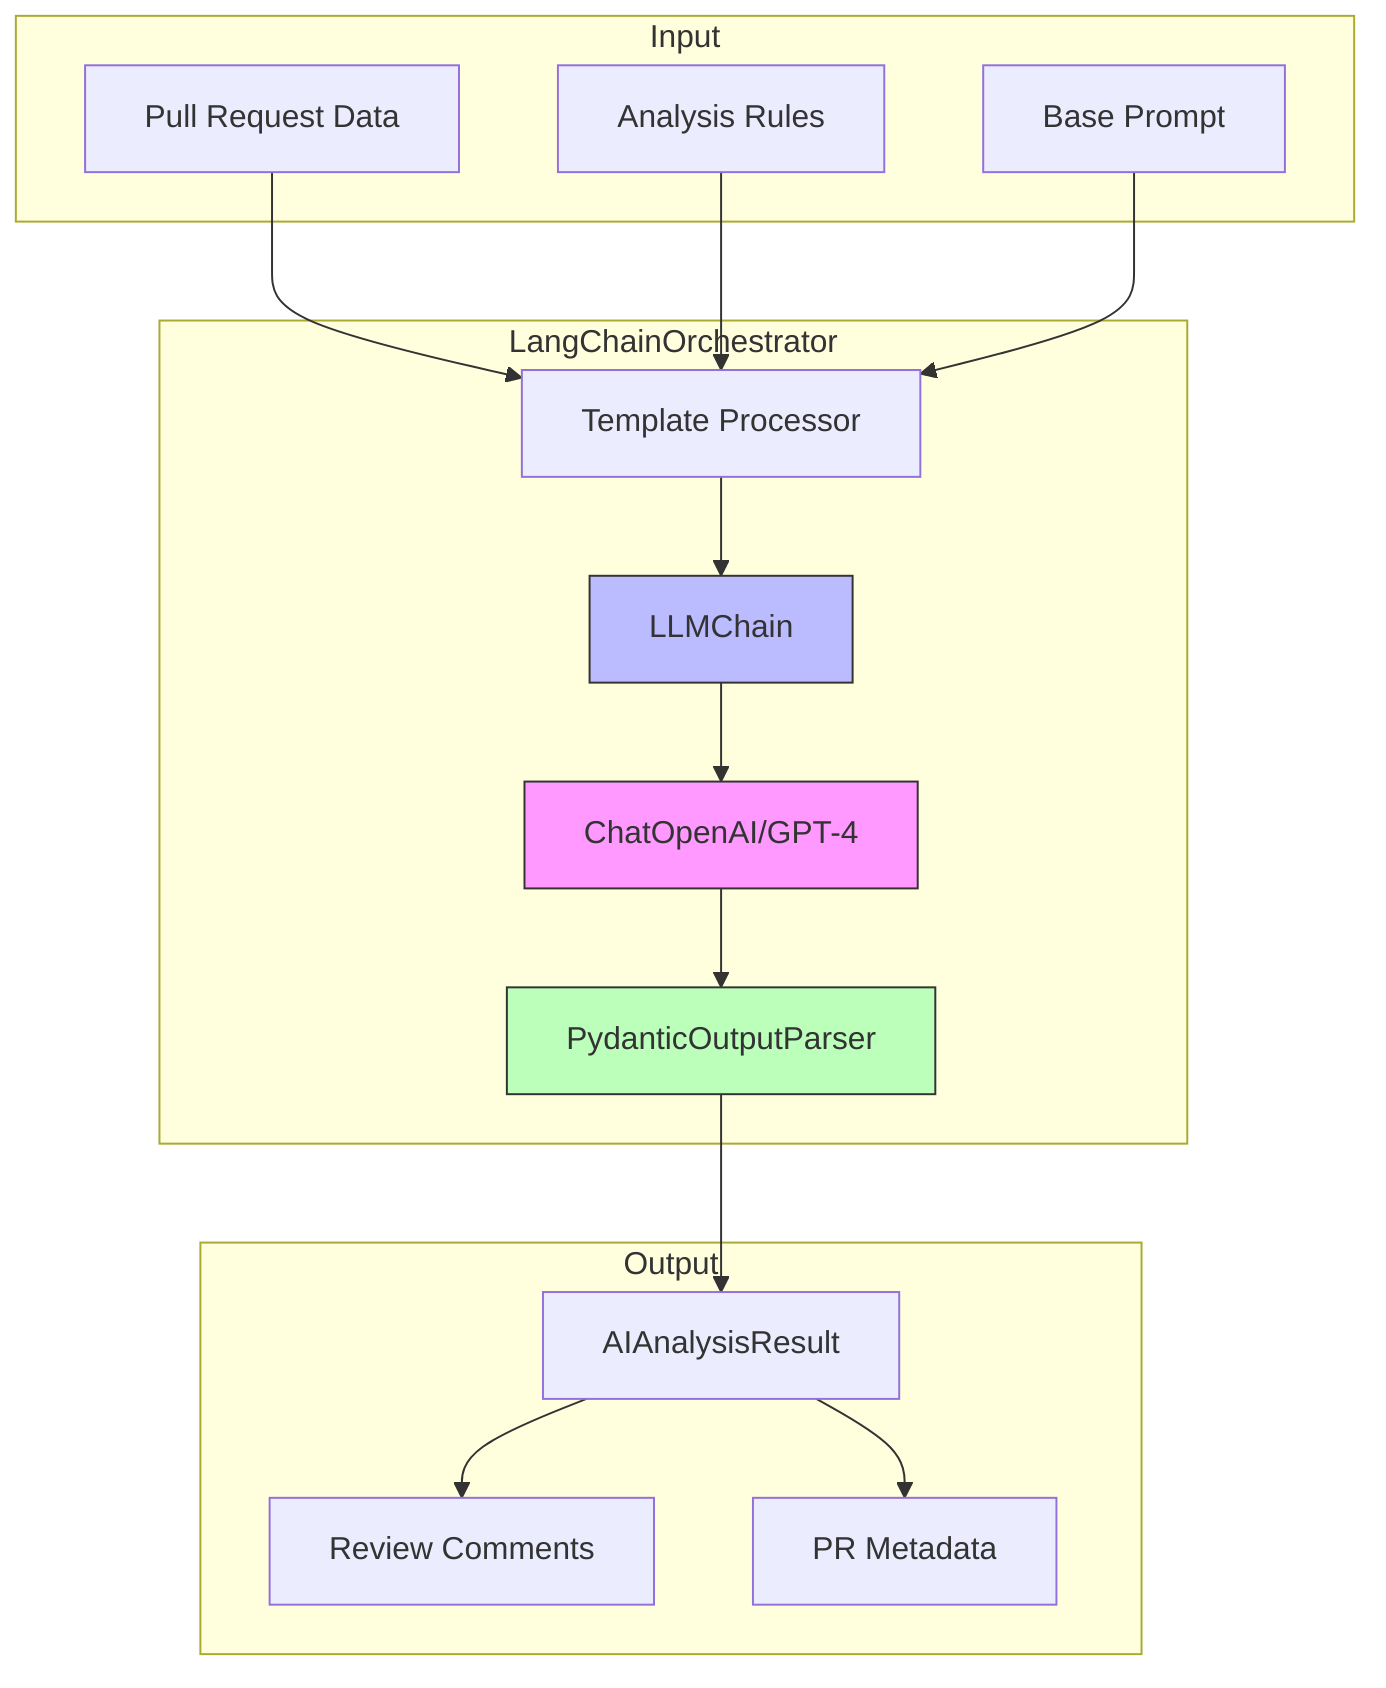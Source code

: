 flowchart TD
    subgraph Input
        PR[Pull Request Data]
        Rules[Analysis Rules]
        Prompt[Base Prompt]
    end

    subgraph LangChainOrchestrator
        TP[Template Processor]
        Parser[PydanticOutputParser]
        Chain[LLMChain]
        LLM[ChatOpenAI/GPT-4]
    end

    subgraph Output
        AR[AIAnalysisResult]
        Comments[Review Comments]
        Meta[PR Metadata]
    end

    PR --> TP
    Rules --> TP
    Prompt --> TP

    TP --> Chain
    Chain --> LLM
    LLM --> Parser
    Parser --> AR

    AR --> Comments
    AR --> Meta

    style LLM fill:#f9f,stroke:#333
    style Chain fill:#bbf,stroke:#333
    style Parser fill:#bfb,stroke:#333